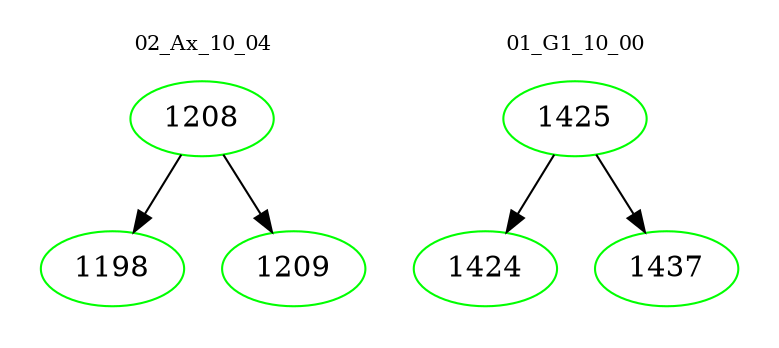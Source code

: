 digraph{
subgraph cluster_0 {
color = white
label = "02_Ax_10_04";
fontsize=10;
T0_1208 [label="1208", color="green"]
T0_1208 -> T0_1198 [color="black"]
T0_1198 [label="1198", color="green"]
T0_1208 -> T0_1209 [color="black"]
T0_1209 [label="1209", color="green"]
}
subgraph cluster_1 {
color = white
label = "01_G1_10_00";
fontsize=10;
T1_1425 [label="1425", color="green"]
T1_1425 -> T1_1424 [color="black"]
T1_1424 [label="1424", color="green"]
T1_1425 -> T1_1437 [color="black"]
T1_1437 [label="1437", color="green"]
}
}
